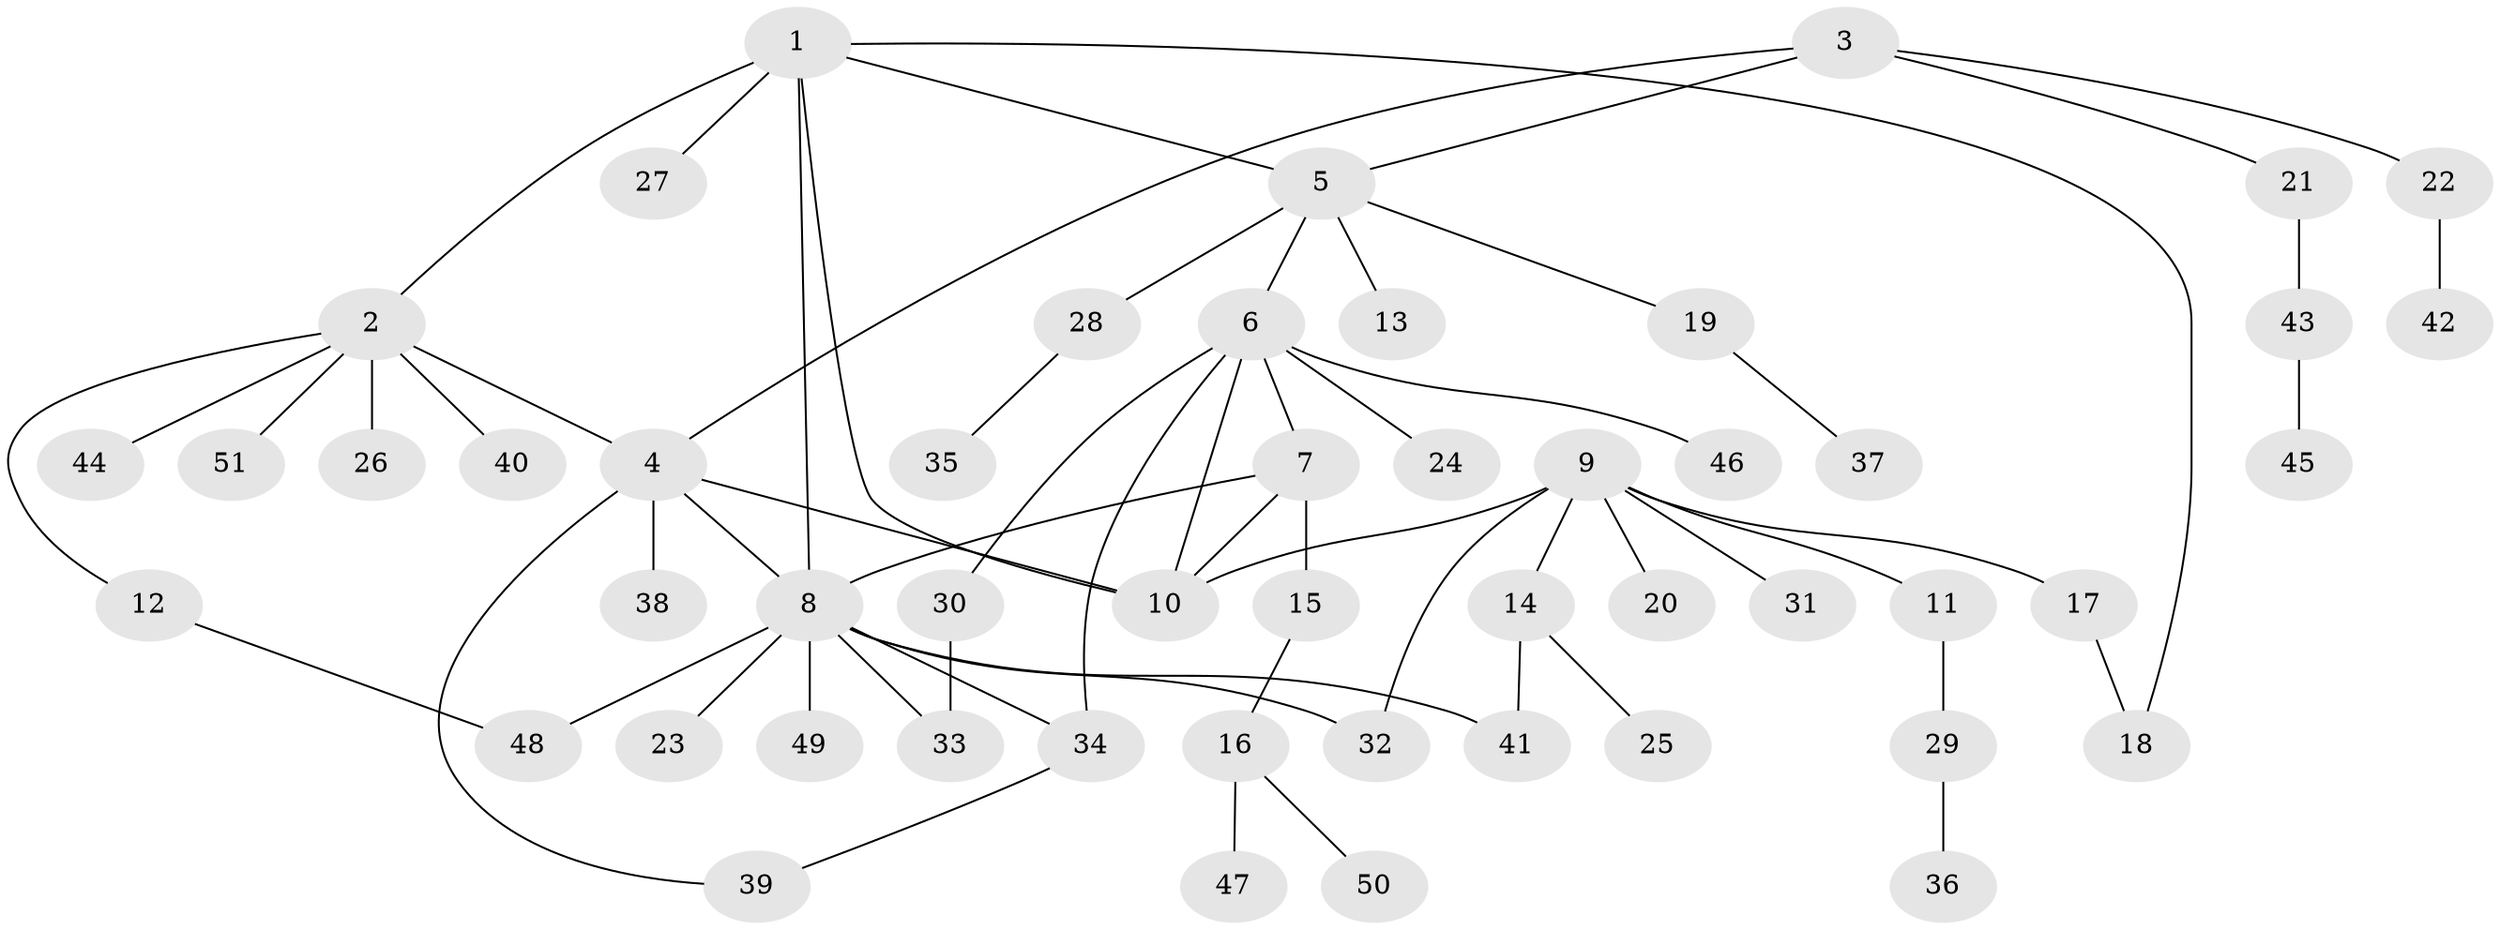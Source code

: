 // Generated by graph-tools (version 1.1) at 2025/02/03/09/25 03:02:33]
// undirected, 51 vertices, 63 edges
graph export_dot {
graph [start="1"]
  node [color=gray90,style=filled];
  1;
  2;
  3;
  4;
  5;
  6;
  7;
  8;
  9;
  10;
  11;
  12;
  13;
  14;
  15;
  16;
  17;
  18;
  19;
  20;
  21;
  22;
  23;
  24;
  25;
  26;
  27;
  28;
  29;
  30;
  31;
  32;
  33;
  34;
  35;
  36;
  37;
  38;
  39;
  40;
  41;
  42;
  43;
  44;
  45;
  46;
  47;
  48;
  49;
  50;
  51;
  1 -- 2;
  1 -- 5;
  1 -- 8;
  1 -- 10;
  1 -- 18;
  1 -- 27;
  2 -- 4;
  2 -- 12;
  2 -- 26;
  2 -- 40;
  2 -- 44;
  2 -- 51;
  3 -- 4;
  3 -- 5;
  3 -- 21;
  3 -- 22;
  4 -- 8;
  4 -- 10;
  4 -- 38;
  4 -- 39;
  5 -- 6;
  5 -- 13;
  5 -- 19;
  5 -- 28;
  6 -- 7;
  6 -- 10;
  6 -- 24;
  6 -- 30;
  6 -- 34;
  6 -- 46;
  7 -- 8;
  7 -- 10;
  7 -- 15;
  8 -- 23;
  8 -- 32;
  8 -- 33;
  8 -- 34;
  8 -- 41;
  8 -- 48;
  8 -- 49;
  9 -- 10;
  9 -- 11;
  9 -- 14;
  9 -- 17;
  9 -- 20;
  9 -- 31;
  9 -- 32;
  11 -- 29;
  12 -- 48;
  14 -- 25;
  14 -- 41;
  15 -- 16;
  16 -- 47;
  16 -- 50;
  17 -- 18;
  19 -- 37;
  21 -- 43;
  22 -- 42;
  28 -- 35;
  29 -- 36;
  30 -- 33;
  34 -- 39;
  43 -- 45;
}
